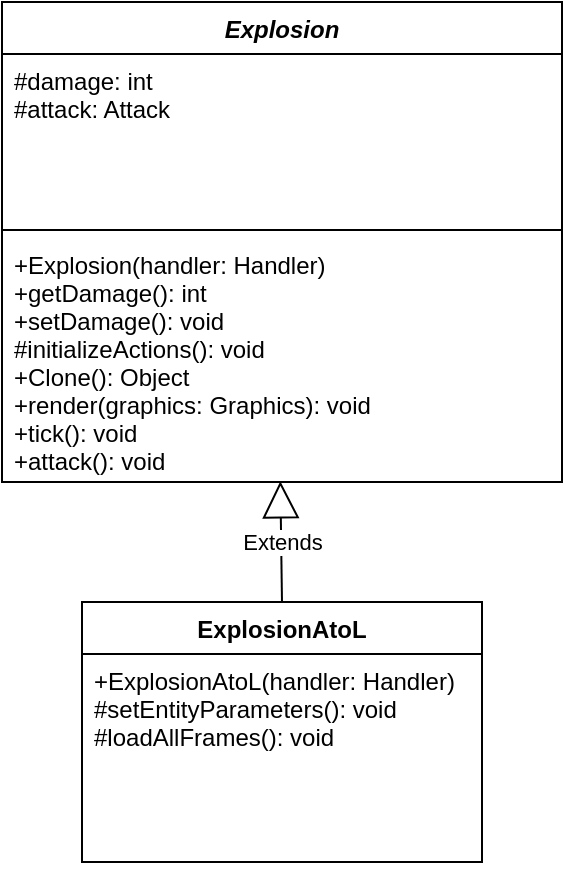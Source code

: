<mxfile version="13.9.9" type="device"><diagram id="0Ki4xc48I_PDqKkgCht_" name="Page-1"><mxGraphModel dx="852" dy="494" grid="1" gridSize="10" guides="1" tooltips="1" connect="1" arrows="1" fold="1" page="1" pageScale="1" pageWidth="850" pageHeight="1100" math="0" shadow="0"><root><mxCell id="0"/><mxCell id="1" parent="0"/><mxCell id="2o_uTLLF_TG7K6RLXGfl-13" value="Explosion" style="swimlane;fontStyle=3;align=center;verticalAlign=top;childLayout=stackLayout;horizontal=1;startSize=26;horizontalStack=0;resizeParent=1;resizeParentMax=0;resizeLast=0;collapsible=1;marginBottom=0;" parent="1" vertex="1"><mxGeometry x="400" y="460" width="280" height="240" as="geometry"/></mxCell><mxCell id="2o_uTLLF_TG7K6RLXGfl-14" value="#damage: int&#10;#attack: Attack" style="text;strokeColor=none;fillColor=none;align=left;verticalAlign=top;spacingLeft=4;spacingRight=4;overflow=hidden;rotatable=0;points=[[0,0.5],[1,0.5]];portConstraint=eastwest;" parent="2o_uTLLF_TG7K6RLXGfl-13" vertex="1"><mxGeometry y="26" width="280" height="84" as="geometry"/></mxCell><mxCell id="2o_uTLLF_TG7K6RLXGfl-15" value="" style="line;strokeWidth=1;fillColor=none;align=left;verticalAlign=middle;spacingTop=-1;spacingLeft=3;spacingRight=3;rotatable=0;labelPosition=right;points=[];portConstraint=eastwest;" parent="2o_uTLLF_TG7K6RLXGfl-13" vertex="1"><mxGeometry y="110" width="280" height="8" as="geometry"/></mxCell><mxCell id="2o_uTLLF_TG7K6RLXGfl-16" value="+Explosion(handler: Handler)&#10;+getDamage(): int&#10;+setDamage(): void&#10;#initializeActions(): void&#10;+Clone(): Object&#10;+render(graphics: Graphics): void&#10;+tick(): void&#10;+attack(): void" style="text;strokeColor=none;fillColor=none;align=left;verticalAlign=top;spacingLeft=4;spacingRight=4;overflow=hidden;rotatable=0;points=[[0,0.5],[1,0.5]];portConstraint=eastwest;" parent="2o_uTLLF_TG7K6RLXGfl-13" vertex="1"><mxGeometry y="118" width="280" height="122" as="geometry"/></mxCell><mxCell id="2o_uTLLF_TG7K6RLXGfl-25" value="ExplosionAtoL" style="swimlane;fontStyle=1;childLayout=stackLayout;horizontal=1;startSize=26;fillColor=none;horizontalStack=0;resizeParent=1;resizeParentMax=0;resizeLast=0;collapsible=1;marginBottom=0;" parent="1" vertex="1"><mxGeometry x="440" y="760" width="200" height="130" as="geometry"/></mxCell><mxCell id="2o_uTLLF_TG7K6RLXGfl-26" value="+ExplosionAtoL(handler: Handler)&#10;#setEntityParameters(): void&#10;#loadAllFrames(): void&#10;" style="text;strokeColor=none;fillColor=none;align=left;verticalAlign=top;spacingLeft=4;spacingRight=4;overflow=hidden;rotatable=0;points=[[0,0.5],[1,0.5]];portConstraint=eastwest;" parent="2o_uTLLF_TG7K6RLXGfl-25" vertex="1"><mxGeometry y="26" width="200" height="104" as="geometry"/></mxCell><mxCell id="2o_uTLLF_TG7K6RLXGfl-52" value="Extends" style="endArrow=block;endSize=16;endFill=0;html=1;entryX=0.497;entryY=0.997;entryDx=0;entryDy=0;entryPerimeter=0;exitX=0.5;exitY=0;exitDx=0;exitDy=0;" parent="1" source="2o_uTLLF_TG7K6RLXGfl-25" target="2o_uTLLF_TG7K6RLXGfl-16" edge="1"><mxGeometry width="160" relative="1" as="geometry"><mxPoint x="525" y="760" as="sourcePoint"/><mxPoint x="685" y="760" as="targetPoint"/></mxGeometry></mxCell></root></mxGraphModel></diagram></mxfile>